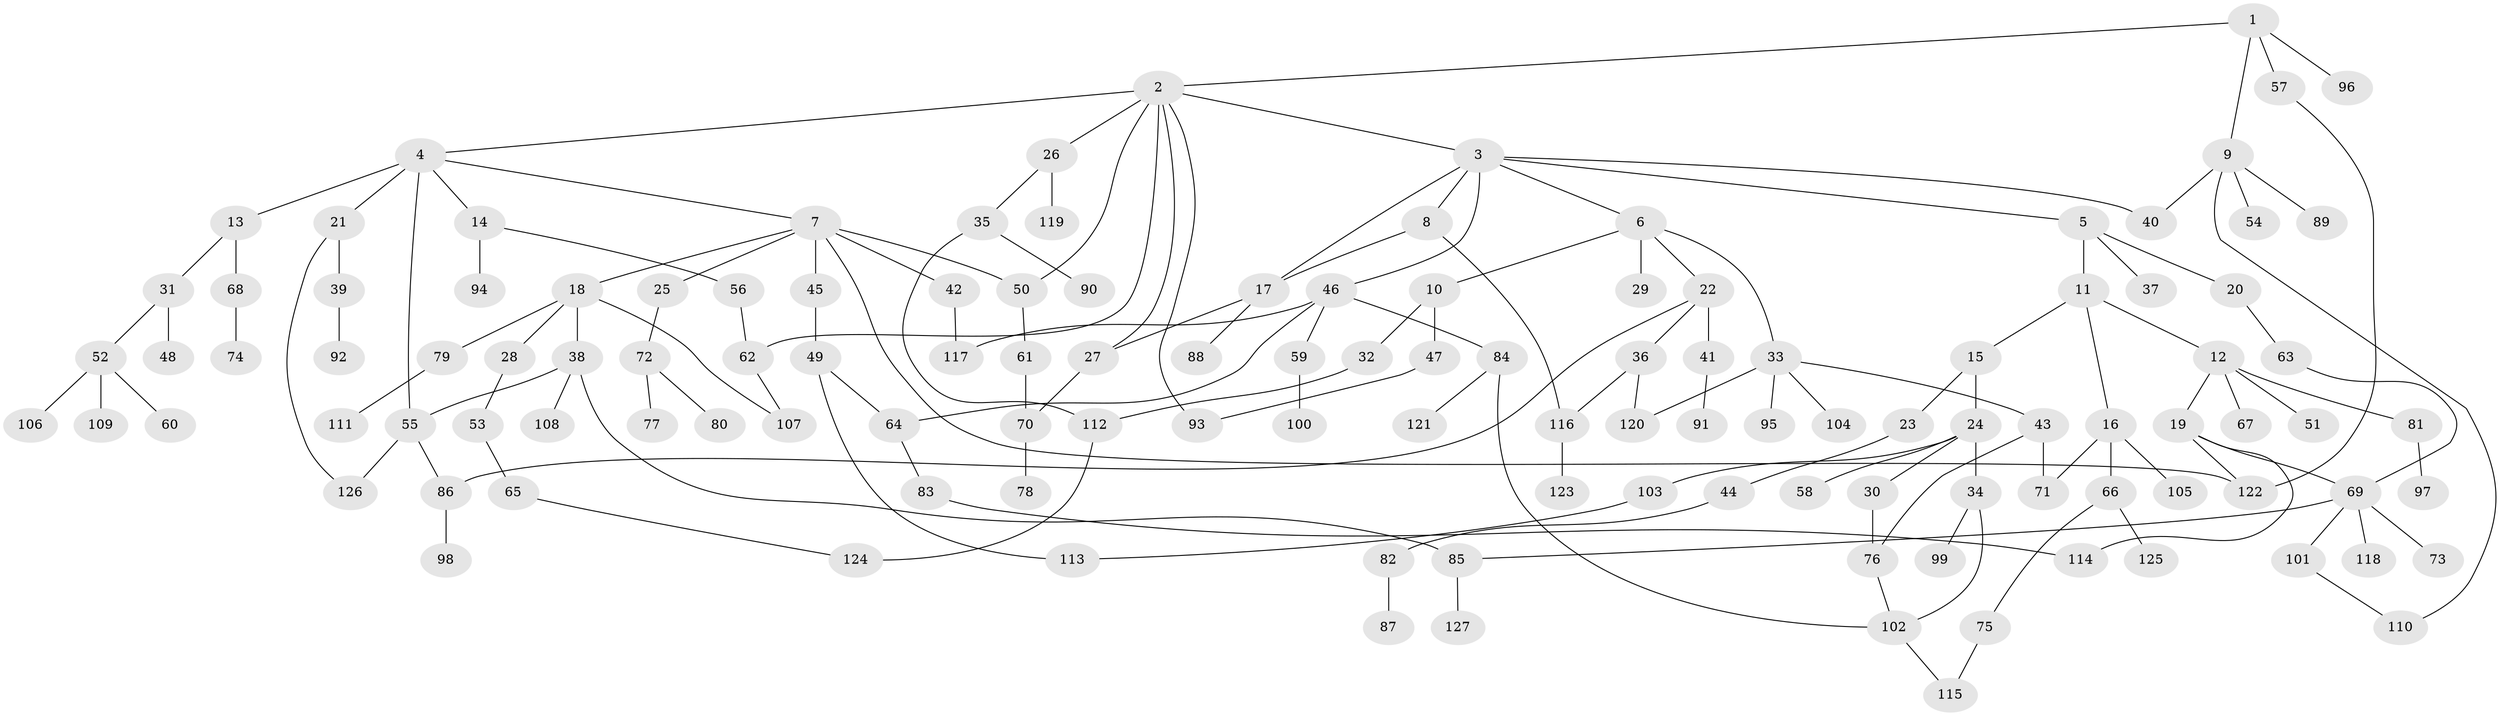 // coarse degree distribution, {9: 0.02, 16: 0.02, 11: 0.02, 4: 0.1, 6: 0.02, 3: 0.14, 2: 0.28, 5: 0.02, 7: 0.02, 8: 0.02, 1: 0.34}
// Generated by graph-tools (version 1.1) at 2025/16/03/04/25 18:16:58]
// undirected, 127 vertices, 155 edges
graph export_dot {
graph [start="1"]
  node [color=gray90,style=filled];
  1;
  2;
  3;
  4;
  5;
  6;
  7;
  8;
  9;
  10;
  11;
  12;
  13;
  14;
  15;
  16;
  17;
  18;
  19;
  20;
  21;
  22;
  23;
  24;
  25;
  26;
  27;
  28;
  29;
  30;
  31;
  32;
  33;
  34;
  35;
  36;
  37;
  38;
  39;
  40;
  41;
  42;
  43;
  44;
  45;
  46;
  47;
  48;
  49;
  50;
  51;
  52;
  53;
  54;
  55;
  56;
  57;
  58;
  59;
  60;
  61;
  62;
  63;
  64;
  65;
  66;
  67;
  68;
  69;
  70;
  71;
  72;
  73;
  74;
  75;
  76;
  77;
  78;
  79;
  80;
  81;
  82;
  83;
  84;
  85;
  86;
  87;
  88;
  89;
  90;
  91;
  92;
  93;
  94;
  95;
  96;
  97;
  98;
  99;
  100;
  101;
  102;
  103;
  104;
  105;
  106;
  107;
  108;
  109;
  110;
  111;
  112;
  113;
  114;
  115;
  116;
  117;
  118;
  119;
  120;
  121;
  122;
  123;
  124;
  125;
  126;
  127;
  1 -- 2;
  1 -- 9;
  1 -- 57;
  1 -- 96;
  2 -- 3;
  2 -- 4;
  2 -- 26;
  2 -- 93;
  2 -- 27;
  2 -- 50;
  2 -- 62;
  3 -- 5;
  3 -- 6;
  3 -- 8;
  3 -- 17;
  3 -- 40;
  3 -- 46;
  4 -- 7;
  4 -- 13;
  4 -- 14;
  4 -- 21;
  4 -- 55;
  5 -- 11;
  5 -- 20;
  5 -- 37;
  6 -- 10;
  6 -- 22;
  6 -- 29;
  6 -- 33;
  7 -- 18;
  7 -- 25;
  7 -- 42;
  7 -- 45;
  7 -- 50;
  7 -- 122;
  8 -- 116;
  8 -- 17;
  9 -- 54;
  9 -- 89;
  9 -- 40;
  9 -- 110;
  10 -- 32;
  10 -- 47;
  11 -- 12;
  11 -- 15;
  11 -- 16;
  12 -- 19;
  12 -- 51;
  12 -- 67;
  12 -- 81;
  13 -- 31;
  13 -- 68;
  14 -- 56;
  14 -- 94;
  15 -- 23;
  15 -- 24;
  16 -- 66;
  16 -- 71;
  16 -- 105;
  17 -- 27;
  17 -- 88;
  18 -- 28;
  18 -- 38;
  18 -- 79;
  18 -- 107;
  19 -- 114;
  19 -- 69;
  19 -- 122;
  20 -- 63;
  21 -- 39;
  21 -- 126;
  22 -- 36;
  22 -- 41;
  22 -- 86;
  23 -- 44;
  24 -- 30;
  24 -- 34;
  24 -- 58;
  24 -- 103;
  25 -- 72;
  26 -- 35;
  26 -- 119;
  27 -- 70;
  28 -- 53;
  30 -- 76;
  31 -- 48;
  31 -- 52;
  32 -- 112;
  33 -- 43;
  33 -- 95;
  33 -- 104;
  33 -- 120;
  34 -- 99;
  34 -- 102;
  35 -- 90;
  35 -- 112;
  36 -- 116;
  36 -- 120;
  38 -- 85;
  38 -- 108;
  38 -- 55;
  39 -- 92;
  41 -- 91;
  42 -- 117;
  43 -- 76;
  43 -- 71;
  44 -- 82;
  45 -- 49;
  46 -- 59;
  46 -- 64;
  46 -- 84;
  46 -- 117;
  47 -- 93;
  49 -- 113;
  49 -- 64;
  50 -- 61;
  52 -- 60;
  52 -- 106;
  52 -- 109;
  53 -- 65;
  55 -- 86;
  55 -- 126;
  56 -- 62;
  57 -- 122;
  59 -- 100;
  61 -- 70;
  62 -- 107;
  63 -- 69;
  64 -- 83;
  65 -- 124;
  66 -- 75;
  66 -- 125;
  68 -- 74;
  69 -- 73;
  69 -- 101;
  69 -- 118;
  69 -- 85;
  70 -- 78;
  72 -- 77;
  72 -- 80;
  75 -- 115;
  76 -- 102;
  79 -- 111;
  81 -- 97;
  82 -- 87;
  83 -- 114;
  84 -- 102;
  84 -- 121;
  85 -- 127;
  86 -- 98;
  101 -- 110;
  102 -- 115;
  103 -- 113;
  112 -- 124;
  116 -- 123;
}
